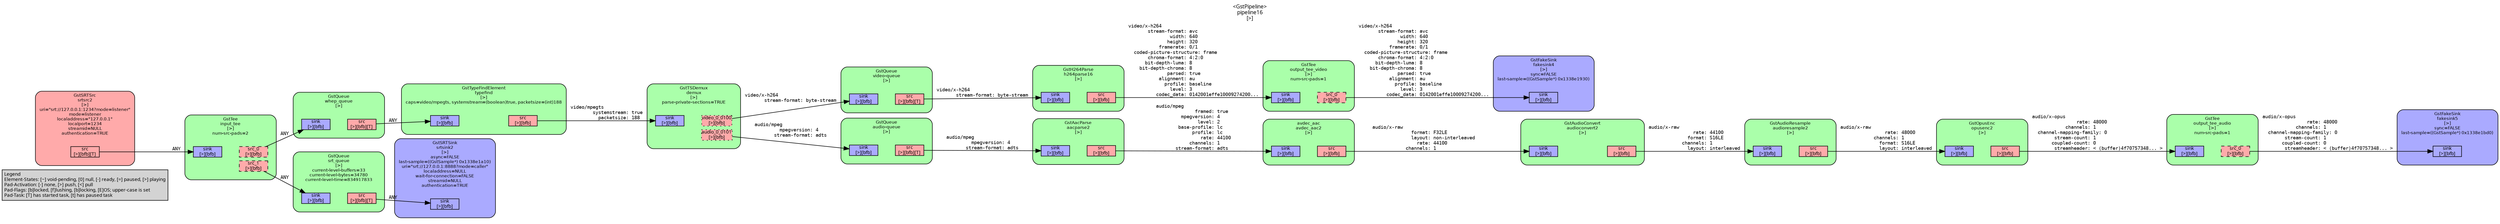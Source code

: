 digraph pipeline {
  rankdir=LR;
  fontname="sans";
  fontsize="10";
  labelloc=t;
  nodesep=.1;
  ranksep=.2;
  label="<GstPipeline>\npipeline16\n[>]";
  node [style="filled,rounded", shape=box, fontsize="9", fontname="sans", margin="0.0,0.0"];
  edge [labelfontsize="6", fontsize="9", fontname="monospace"];
  
  legend [
    pos="0,0!",
    margin="0.05,0.05",
    style="filled",
    label="Legend\lElement-States: [~] void-pending, [0] null, [-] ready, [=] paused, [>] playing\lPad-Activation: [-] none, [>] push, [<] pull\lPad-Flags: [b]locked, [f]lushing, [b]locking, [E]OS; upper-case is set\lPad-Task: [T] has started task, [t] has paused task\l",
  ];
  subgraph cluster_fakesink5_0x134154290 {
    fontname="Bitstream Vera Sans";
    fontsize="8";
    style="filled,rounded";
    color=black;
    label="GstFakeSink\nfakesink5\n[>]\nsync=FALSE\nlast-sample=((GstSample*) 0x1338e1bd0)";
    subgraph cluster_fakesink5_0x134154290_sink {
      label="";
      style="invis";
      fakesink5_0x134154290_sink_0x133a05c40 [color=black, fillcolor="#aaaaff", label="sink\n[>][bfb]", height="0.2", style="filled,solid"];
    }

    fillcolor="#aaaaff";
  }

  subgraph cluster_output_tee_audio_0x133aaf540 {
    fontname="Bitstream Vera Sans";
    fontsize="8";
    style="filled,rounded";
    color=black;
    label="GstTee\noutput_tee_audio\n[>]\nnum-src-pads=1";
    subgraph cluster_output_tee_audio_0x133aaf540_sink {
      label="";
      style="invis";
      output_tee_audio_0x133aaf540_sink_0x133a05300 [color=black, fillcolor="#aaaaff", label="sink\n[>][bfb]", height="0.2", style="filled,solid"];
    }

    subgraph cluster_output_tee_audio_0x133aaf540_src {
      label="";
      style="invis";
      output_tee_audio_0x133aaf540_src_0_0x1358dc5b0 [color=black, fillcolor="#ffaaaa", label="src_0\n[>][bfb]", height="0.2", style="filled,dashed"];
    }

    output_tee_audio_0x133aaf540_sink_0x133a05300 -> output_tee_audio_0x133aaf540_src_0_0x1358dc5b0 [style="invis"];
    fillcolor="#aaffaa";
  }

  output_tee_audio_0x133aaf540_src_0_0x1358dc5b0 -> fakesink5_0x134154290_sink_0x133a05c40 [label="audio/x-opus\l                rate: 48000\l            channels: 1\l  channel-mapping-family: 0\l        stream-count: 1\l       coupled-count: 0\l        streamheader: < (buffer)4f70757348... >\l"]
  subgraph cluster_opusenc2_0x1108a02a0 {
    fontname="Bitstream Vera Sans";
    fontsize="8";
    style="filled,rounded";
    color=black;
    label="GstOpusEnc\nopusenc2\n[>]";
    subgraph cluster_opusenc2_0x1108a02a0_sink {
      label="";
      style="invis";
      opusenc2_0x1108a02a0_sink_0x133a04e60 [color=black, fillcolor="#aaaaff", label="sink\n[>][bfb]", height="0.2", style="filled,solid"];
    }

    subgraph cluster_opusenc2_0x1108a02a0_src {
      label="";
      style="invis";
      opusenc2_0x1108a02a0_src_0x133a050b0 [color=black, fillcolor="#ffaaaa", label="src\n[>][bfb]", height="0.2", style="filled,solid"];
    }

    opusenc2_0x1108a02a0_sink_0x133a04e60 -> opusenc2_0x1108a02a0_src_0x133a050b0 [style="invis"];
    fillcolor="#aaffaa";
  }

  opusenc2_0x1108a02a0_src_0x133a050b0 -> output_tee_audio_0x133aaf540_sink_0x133a05300 [label="audio/x-opus\l                rate: 48000\l            channels: 1\l  channel-mapping-family: 0\l        stream-count: 1\l       coupled-count: 0\l        streamheader: < (buffer)4f70757348... >\l"]
  subgraph cluster_audioresample2_0x135946130 {
    fontname="Bitstream Vera Sans";
    fontsize="8";
    style="filled,rounded";
    color=black;
    label="GstAudioResample\naudioresample2\n[>]";
    subgraph cluster_audioresample2_0x135946130_sink {
      label="";
      style="invis";
      audioresample2_0x135946130_sink_0x1351c4d50 [color=black, fillcolor="#aaaaff", label="sink\n[>][bfb]", height="0.2", style="filled,solid"];
    }

    subgraph cluster_audioresample2_0x135946130_src {
      label="";
      style="invis";
      audioresample2_0x135946130_src_0x13591f460 [color=black, fillcolor="#ffaaaa", label="src\n[>][bfb]", height="0.2", style="filled,solid"];
    }

    audioresample2_0x135946130_sink_0x1351c4d50 -> audioresample2_0x135946130_src_0x13591f460 [style="invis"];
    fillcolor="#aaffaa";
  }

  audioresample2_0x135946130_src_0x13591f460 -> opusenc2_0x1108a02a0_sink_0x133a04e60 [label="audio/x-raw\l                rate: 48000\l            channels: 1\l              format: S16LE\l              layout: interleaved\l"]
  subgraph cluster_audioconvert2_0x1360e82a0 {
    fontname="Bitstream Vera Sans";
    fontsize="8";
    style="filled,rounded";
    color=black;
    label="GstAudioConvert\naudioconvert2\n[>]";
    subgraph cluster_audioconvert2_0x1360e82a0_sink {
      label="";
      style="invis";
      audioconvert2_0x1360e82a0_sink_0x13591fb50 [color=black, fillcolor="#aaaaff", label="sink\n[>][bfb]", height="0.2", style="filled,solid"];
    }

    subgraph cluster_audioconvert2_0x1360e82a0_src {
      label="";
      style="invis";
      audioconvert2_0x1360e82a0_src_0x13591e8d0 [color=black, fillcolor="#ffaaaa", label="src\n[>][bfb]", height="0.2", style="filled,solid"];
    }

    audioconvert2_0x1360e82a0_sink_0x13591fb50 -> audioconvert2_0x1360e82a0_src_0x13591e8d0 [style="invis"];
    fillcolor="#aaffaa";
  }

  audioconvert2_0x1360e82a0_src_0x13591e8d0 -> audioresample2_0x135946130_sink_0x1351c4d50 [label="audio/x-raw\l                rate: 44100\l              format: S16LE\l            channels: 1\l              layout: interleaved\l"]
  subgraph cluster_avdec_aac2_0x11384eee0 {
    fontname="Bitstream Vera Sans";
    fontsize="8";
    style="filled,rounded";
    color=black;
    label="avdec_aac\navdec_aac2\n[>]";
    subgraph cluster_avdec_aac2_0x11384eee0_sink {
      label="";
      style="invis";
      avdec_aac2_0x11384eee0_sink_0x13591e680 [color=black, fillcolor="#aaaaff", label="sink\n[>][bfb]", height="0.2", style="filled,solid"];
    }

    subgraph cluster_avdec_aac2_0x11384eee0_src {
      label="";
      style="invis";
      avdec_aac2_0x11384eee0_src_0x1341302e0 [color=black, fillcolor="#ffaaaa", label="src\n[>][bfb]", height="0.2", style="filled,solid"];
    }

    avdec_aac2_0x11384eee0_sink_0x13591e680 -> avdec_aac2_0x11384eee0_src_0x1341302e0 [style="invis"];
    fillcolor="#aaffaa";
  }

  avdec_aac2_0x11384eee0_src_0x1341302e0 -> audioconvert2_0x1360e82a0_sink_0x13591fb50 [label="audio/x-raw\l              format: F32LE\l              layout: non-interleaved\l                rate: 44100\l            channels: 1\l"]
  subgraph cluster_aacparse2_0x1108915f0 {
    fontname="Bitstream Vera Sans";
    fontsize="8";
    style="filled,rounded";
    color=black;
    label="GstAacParse\naacparse2\n[>]";
    subgraph cluster_aacparse2_0x1108915f0_sink {
      label="";
      style="invis";
      aacparse2_0x1108915f0_sink_0x1351c4b00 [color=black, fillcolor="#aaaaff", label="sink\n[>][bfb]", height="0.2", style="filled,solid"];
    }

    subgraph cluster_aacparse2_0x1108915f0_src {
      label="";
      style="invis";
      aacparse2_0x1108915f0_src_0x1351c5690 [color=black, fillcolor="#ffaaaa", label="src\n[>][bfb]", height="0.2", style="filled,solid"];
    }

    aacparse2_0x1108915f0_sink_0x1351c4b00 -> aacparse2_0x1108915f0_src_0x1351c5690 [style="invis"];
    fillcolor="#aaffaa";
  }

  aacparse2_0x1108915f0_src_0x1351c5690 -> avdec_aac2_0x11384eee0_sink_0x13591e680 [label="audio/mpeg\l              framed: true\l         mpegversion: 4\l               level: 2\l        base-profile: lc\l             profile: lc\l                rate: 44100\l            channels: 1\l       stream-format: adts\l"]
  subgraph cluster_fakesink4_0x134154d30 {
    fontname="Bitstream Vera Sans";
    fontsize="8";
    style="filled,rounded";
    color=black;
    label="GstFakeSink\nfakesink4\n[>]\nsync=FALSE\nlast-sample=((GstSample*) 0x1338e1930)";
    subgraph cluster_fakesink4_0x134154d30_sink {
      label="";
      style="invis";
      fakesink4_0x134154d30_sink_0x1351c48b0 [color=black, fillcolor="#aaaaff", label="sink\n[>][bfb]", height="0.2", style="filled,solid"];
    }

    fillcolor="#aaaaff";
  }

  subgraph cluster_output_tee_video_0x1108b8e70 {
    fontname="Bitstream Vera Sans";
    fontsize="8";
    style="filled,rounded";
    color=black;
    label="GstTee\noutput_tee_video\n[>]\nnum-src-pads=1";
    subgraph cluster_output_tee_video_0x1108b8e70_sink {
      label="";
      style="invis";
      output_tee_video_0x1108b8e70_sink_0x1350cc080 [color=black, fillcolor="#aaaaff", label="sink\n[>][bfb]", height="0.2", style="filled,solid"];
    }

    subgraph cluster_output_tee_video_0x1108b8e70_src {
      label="";
      style="invis";
      output_tee_video_0x1108b8e70_src_0_0x1340c35a0 [color=black, fillcolor="#ffaaaa", label="src_0\n[>][bfb]", height="0.2", style="filled,dashed"];
    }

    output_tee_video_0x1108b8e70_sink_0x1350cc080 -> output_tee_video_0x1108b8e70_src_0_0x1340c35a0 [style="invis"];
    fillcolor="#aaffaa";
  }

  output_tee_video_0x1108b8e70_src_0_0x1340c35a0 -> fakesink4_0x134154d30_sink_0x1351c48b0 [label="video/x-h264\l       stream-format: avc\l               width: 640\l              height: 320\l           framerate: 0/1\l  coded-picture-structure: frame\l       chroma-format: 4:2:0\l      bit-depth-luma: 8\l    bit-depth-chroma: 8\l              parsed: true\l           alignment: au\l             profile: baseline\l               level: 3\l          codec_data: 0142001effe10009274200...\l"]
  subgraph cluster_h264parse16_0x113869a70 {
    fontname="Bitstream Vera Sans";
    fontsize="8";
    style="filled,rounded";
    color=black;
    label="GstH264Parse\nh264parse16\n[>]";
    subgraph cluster_h264parse16_0x113869a70_sink {
      label="";
      style="invis";
      h264parse16_0x113869a70_sink_0x1350cc2d0 [color=black, fillcolor="#aaaaff", label="sink\n[>][bfb]", height="0.2", style="filled,solid"];
    }

    subgraph cluster_h264parse16_0x113869a70_src {
      label="";
      style="invis";
      h264parse16_0x113869a70_src_0x1350cc9c0 [color=black, fillcolor="#ffaaaa", label="src\n[>][bfb]", height="0.2", style="filled,solid"];
    }

    h264parse16_0x113869a70_sink_0x1350cc2d0 -> h264parse16_0x113869a70_src_0x1350cc9c0 [style="invis"];
    fillcolor="#aaffaa";
  }

  h264parse16_0x113869a70_src_0x1350cc9c0 -> output_tee_video_0x1108b8e70_sink_0x1350cc080 [label="video/x-h264\l       stream-format: avc\l               width: 640\l              height: 320\l           framerate: 0/1\l  coded-picture-structure: frame\l       chroma-format: 4:2:0\l      bit-depth-luma: 8\l    bit-depth-chroma: 8\l              parsed: true\l           alignment: au\l             profile: baseline\l               level: 3\l          codec_data: 0142001effe10009274200...\l"]
  subgraph cluster_srtsink2_0x133aded00 {
    fontname="Bitstream Vera Sans";
    fontsize="8";
    style="filled,rounded";
    color=black;
    label="GstSRTSink\nsrtsink2\n[>]\nasync=FALSE\nlast-sample=((GstSample*) 0x1338e1a10)\nuri=\"srt://127.0.0.1:8888?mode=caller\"\nlocaladdress=NULL\nwait-for-connection=FALSE\nstreamid=NULL\nauthentication=TRUE";
    subgraph cluster_srtsink2_0x133aded00_sink {
      label="";
      style="invis";
      srtsink2_0x133aded00_sink_0x133b32c10 [color=black, fillcolor="#aaaaff", label="sink\n[>][bfb]", height="0.2", style="filled,solid"];
    }

    fillcolor="#aaaaff";
  }

  subgraph cluster_audio_queue_0x1340badb0 {
    fontname="Bitstream Vera Sans";
    fontsize="8";
    style="filled,rounded";
    color=black;
    label="GstQueue\naudio-queue\n[>]";
    subgraph cluster_audio_queue_0x1340badb0_sink {
      label="";
      style="invis";
      audio_queue_0x1340badb0_sink_0x1340be140 [color=black, fillcolor="#aaaaff", label="sink\n[>][bfb]", height="0.2", style="filled,solid"];
    }

    subgraph cluster_audio_queue_0x1340badb0_src {
      label="";
      style="invis";
      audio_queue_0x1340badb0_src_0x1340bf170 [color=black, fillcolor="#ffaaaa", label="src\n[>][bfb][T]", height="0.2", style="filled,solid"];
    }

    audio_queue_0x1340badb0_sink_0x1340be140 -> audio_queue_0x1340badb0_src_0x1340bf170 [style="invis"];
    fillcolor="#aaffaa";
  }

  audio_queue_0x1340badb0_src_0x1340bf170 -> aacparse2_0x1108915f0_sink_0x1351c4b00 [label="audio/mpeg\l         mpegversion: 4\l       stream-format: adts\l"]
  subgraph cluster_video_queue_0x1358a0d10 {
    fontname="Bitstream Vera Sans";
    fontsize="8";
    style="filled,rounded";
    color=black;
    label="GstQueue\nvideo-queue\n[>]";
    subgraph cluster_video_queue_0x1358a0d10_sink {
      label="";
      style="invis";
      video_queue_0x1358a0d10_sink_0x1340be5e0 [color=black, fillcolor="#aaaaff", label="sink\n[>][bfb]", height="0.2", style="filled,solid"];
    }

    subgraph cluster_video_queue_0x1358a0d10_src {
      label="";
      style="invis";
      video_queue_0x1358a0d10_src_0x133a042d0 [color=black, fillcolor="#ffaaaa", label="src\n[>][bfb][T]", height="0.2", style="filled,solid"];
    }

    video_queue_0x1358a0d10_sink_0x1340be5e0 -> video_queue_0x1358a0d10_src_0x133a042d0 [style="invis"];
    fillcolor="#aaffaa";
  }

  video_queue_0x1358a0d10_src_0x133a042d0 -> h264parse16_0x113869a70_sink_0x1350cc2d0 [label="video/x-h264\l       stream-format: byte-stream\l"]
  subgraph cluster_demux_0x1358a0a10 {
    fontname="Bitstream Vera Sans";
    fontsize="8";
    style="filled,rounded";
    color=black;
    label="GstTSDemux\ndemux\n[>]\nparse-private-sections=TRUE";
    subgraph cluster_demux_0x1358a0a10_sink {
      label="";
      style="invis";
      demux_0x1358a0a10_sink_0x134238fc0 [color=black, fillcolor="#aaaaff", label="sink\n[>][bfb]", height="0.2", style="filled,solid"];
    }

    subgraph cluster_demux_0x1358a0a10_src {
      label="";
      style="invis";
      demux_0x1358a0a10_video_0_0100_0x1350a7cc0 [color=black, fillcolor="#ffaaaa", label="video_0_0100\n[>][bfb]", height="0.2", style="filled,dotted"];
      demux_0x1358a0a10_audio_0_0101_0x1350cc520 [color=black, fillcolor="#ffaaaa", label="audio_0_0101\n[>][bfb]", height="0.2", style="filled,dotted"];
    }

    demux_0x1358a0a10_sink_0x134238fc0 -> demux_0x1358a0a10_video_0_0100_0x1350a7cc0 [style="invis"];
    fillcolor="#aaffaa";
  }

  demux_0x1358a0a10_video_0_0100_0x1350a7cc0 -> video_queue_0x1358a0d10_sink_0x1340be5e0 [label="video/x-h264\l       stream-format: byte-stream\l"]
  demux_0x1358a0a10_audio_0_0101_0x1350cc520 -> audio_queue_0x1340badb0_sink_0x1340be140 [label="audio/mpeg\l         mpegversion: 4\l       stream-format: adts\l"]
  subgraph cluster_typefind_0x1351c0630 {
    fontname="Bitstream Vera Sans";
    fontsize="8";
    style="filled,rounded";
    color=black;
    label="GstTypeFindElement\ntypefind\n[>]\ncaps=video/mpegts, systemstream=(boolean)true, packetsize=(int)188";
    subgraph cluster_typefind_0x1351c0630_sink {
      label="";
      style="invis";
      typefind_0x1351c0630_sink_0x133b3d390 [color=black, fillcolor="#aaaaff", label="sink\n[>][bfb]", height="0.2", style="filled,solid"];
    }

    subgraph cluster_typefind_0x1351c0630_src {
      label="";
      style="invis";
      typefind_0x1351c0630_src_0x110868cf0 [color=black, fillcolor="#ffaaaa", label="src\n[>][bfb]", height="0.2", style="filled,solid"];
    }

    typefind_0x1351c0630_sink_0x133b3d390 -> typefind_0x1351c0630_src_0x110868cf0 [style="invis"];
    fillcolor="#aaffaa";
  }

  typefind_0x1351c0630_src_0x110868cf0 -> demux_0x1358a0a10_sink_0x134238fc0 [label="video/mpegts\l        systemstream: true\l          packetsize: 188\l"]
  subgraph cluster_srt_queue_0x13391f9c0 {
    fontname="Bitstream Vera Sans";
    fontsize="8";
    style="filled,rounded";
    color=black;
    label="GstQueue\nsrt_queue\n[>]\ncurrent-level-buffers=33\ncurrent-level-bytes=34780\ncurrent-level-time=834917833";
    subgraph cluster_srt_queue_0x13391f9c0_sink {
      label="";
      style="invis";
      srt_queue_0x13391f9c0_sink_0x1340bea80 [color=black, fillcolor="#aaaaff", label="sink\n[>][bfb]", height="0.2", style="filled,solid"];
    }

    subgraph cluster_srt_queue_0x13391f9c0_src {
      label="";
      style="invis";
      srt_queue_0x13391f9c0_src_0x133a04080 [color=black, fillcolor="#ffaaaa", label="src\n[>][bfb][T]", height="0.2", style="filled,solid"];
    }

    srt_queue_0x13391f9c0_sink_0x1340bea80 -> srt_queue_0x13391f9c0_src_0x133a04080 [style="invis"];
    fillcolor="#aaffaa";
  }

  srt_queue_0x13391f9c0_src_0x133a04080 -> srtsink2_0x133aded00_sink_0x133b32c10 [label="ANY"]
  subgraph cluster_whep_queue_0x1358a0710 {
    fontname="Bitstream Vera Sans";
    fontsize="8";
    style="filled,rounded";
    color=black;
    label="GstQueue\nwhep_queue\n[>]";
    subgraph cluster_whep_queue_0x1358a0710_sink {
      label="";
      style="invis";
      whep_queue_0x1358a0710_sink_0x133a04770 [color=black, fillcolor="#aaaaff", label="sink\n[>][bfb]", height="0.2", style="filled,solid"];
    }

    subgraph cluster_whep_queue_0x1358a0710_src {
      label="";
      style="invis";
      whep_queue_0x1358a0710_src_0x133b3d140 [color=black, fillcolor="#ffaaaa", label="src\n[>][bfb][T]", height="0.2", style="filled,solid"];
    }

    whep_queue_0x1358a0710_sink_0x133a04770 -> whep_queue_0x1358a0710_src_0x133b3d140 [style="invis"];
    fillcolor="#aaffaa";
  }

  whep_queue_0x1358a0710_src_0x133b3d140 -> typefind_0x1351c0630_sink_0x133b3d390 [label="ANY"]
  subgraph cluster_input_tee_0x1351bdd20 {
    fontname="Bitstream Vera Sans";
    fontsize="8";
    style="filled,rounded";
    color=black;
    label="GstTee\ninput_tee\n[>]\nnum-src-pads=2";
    subgraph cluster_input_tee_0x1351bdd20_sink {
      label="";
      style="invis";
      input_tee_0x1351bdd20_sink_0x135978c60 [color=black, fillcolor="#aaaaff", label="sink\n[>][bfb]", height="0.2", style="filled,solid"];
    }

    subgraph cluster_input_tee_0x1351bdd20_src {
      label="";
      style="invis";
      input_tee_0x1351bdd20_src_0_0x134135b10 [color=black, fillcolor="#ffaaaa", label="src_0\n[>][bfb]", height="0.2", style="filled,dashed"];
      input_tee_0x1351bdd20_src_1_0x11080bd50 [color=black, fillcolor="#ffaaaa", label="src_1\n[>][bfb]", height="0.2", style="filled,dashed"];
    }

    input_tee_0x1351bdd20_sink_0x135978c60 -> input_tee_0x1351bdd20_src_0_0x134135b10 [style="invis"];
    fillcolor="#aaffaa";
  }

  input_tee_0x1351bdd20_src_0_0x134135b10 -> whep_queue_0x1358a0710_sink_0x133a04770 [label="ANY"]
  input_tee_0x1351bdd20_src_1_0x11080bd50 -> srt_queue_0x13391f9c0_sink_0x1340bea80 [label="ANY"]
  subgraph cluster_srtsrc2_0x135880110 {
    fontname="Bitstream Vera Sans";
    fontsize="8";
    style="filled,rounded";
    color=black;
    label="GstSRTSrc\nsrtsrc2\n[>]\nuri=\"srt://127.0.0.1:1234?mode=listener\"\nmode=listener\nlocaladdress=\"127.0.0.1\"\nlocalport=1234\nstreamid=NULL\nauthentication=TRUE";
    subgraph cluster_srtsrc2_0x135880110_src {
      label="";
      style="invis";
      srtsrc2_0x135880110_src_0x134239210 [color=black, fillcolor="#ffaaaa", label="src\n[>][bfb][T]", height="0.2", style="filled,solid"];
    }

    fillcolor="#ffaaaa";
  }

  srtsrc2_0x135880110_src_0x134239210 -> input_tee_0x1351bdd20_sink_0x135978c60 [label="ANY"]
}
